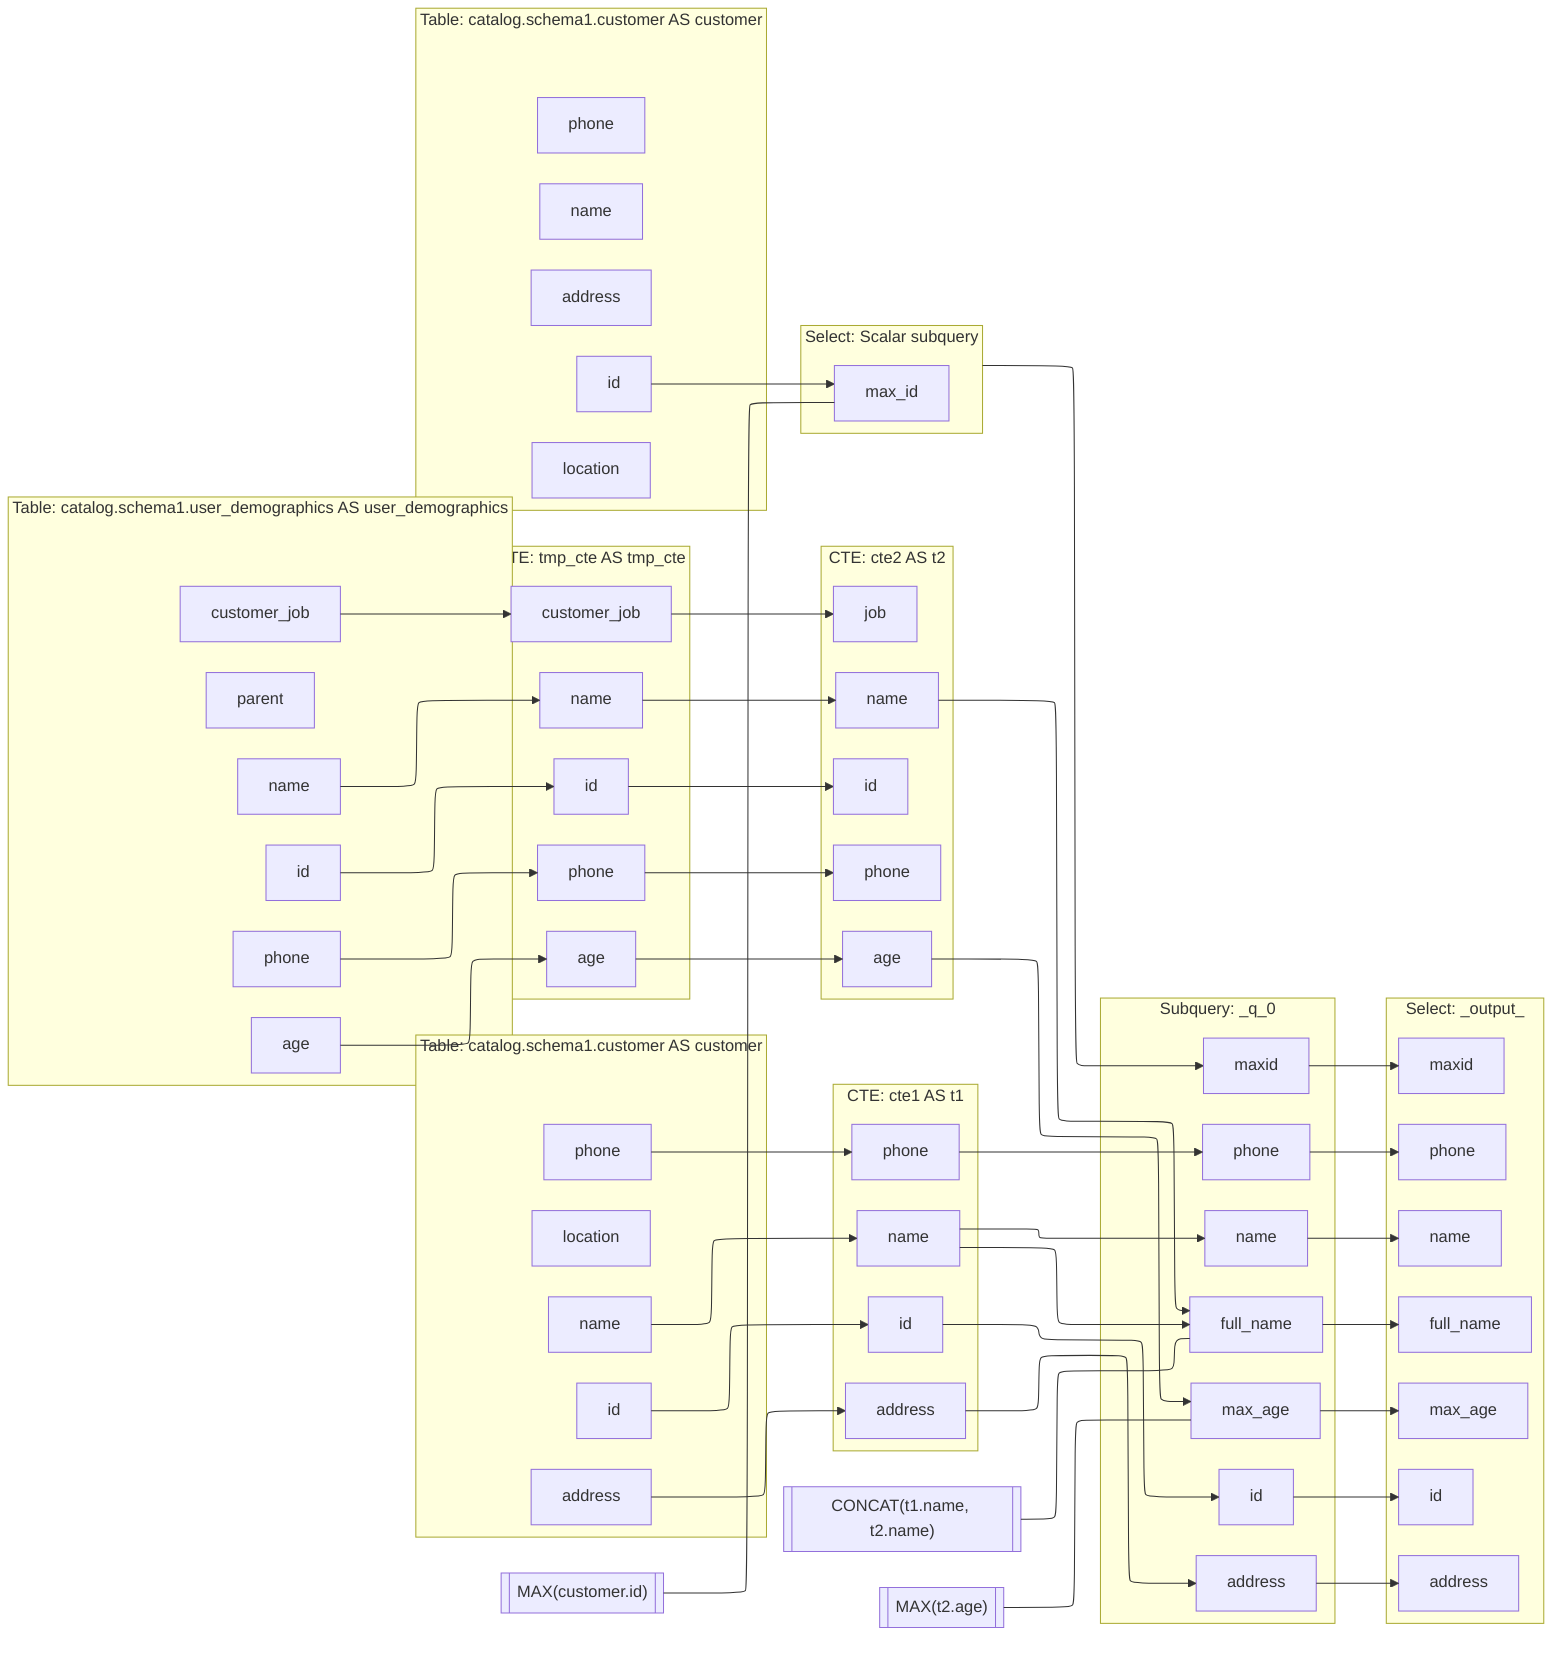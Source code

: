 %%{init: {"flowchart": {"defaultRenderer": "elk"}} }%%
graph LR
subgraph 1197767799824 ["Table: catalog.schema1.customer AS customer"]
1197767797712["id"]
1197767797232["name"]
1197767559552["phone"]
1197764803520["address"]
1197767796992["location"]
end

subgraph 1197767799872 ["CTE: cte1 AS t1"]
1197767799776["id"]
1197767798624["name"]
1197767572656["phone"]
1197767800256["address"]
end
1197767797712 --> 1197767799776
1197767797232 --> 1197767798624
1197767559552 --> 1197767572656
1197764803520 --> 1197767800256

subgraph 1197767800064 ["Table: catalog.schema1.user_demographics AS user_demographics"]
1197767799632["id"]
1197767800208["name"]
1197767800400["age"]
1197767799968["phone"]
1197767800352["customer_job"]
1197767800496["parent"]
end

subgraph 1197767797568 ["CTE: tmp_cte AS tmp_cte"]
1197767799248["id"]
1197767800448["name"]
1197767796224["age"]
1197767798192["phone"]
1197767800160["customer_job"]
end
1197767799632 --> 1197767799248
1197767800208 --> 1197767800448
1197767800400 --> 1197767796224
1197767799968 --> 1197767798192
1197767800352 --> 1197767800160

subgraph 1197767799584 ["CTE: cte2 AS t2"]
1197767800112["id"]
1197767800304["name"]
1197767800640["age"]
1197767797328["phone"]
1197767800592["job"]
end
1197767799248 --> 1197767800112
1197767800448 --> 1197767800304
1197767796224 --> 1197767800640
1197767798192 --> 1197767797328
1197767800160 --> 1197767800592

subgraph 1197768337952 ["Table: catalog.schema1.customer AS customer"]
1197768337376["id"]
1197768338240["name"]
1197768338816["phone"]
1197768338720["address"]
1197768338624["location"]
end

subgraph 1197768337520 ["Select: Scalar subquery"]
1197768337184["max_id"]
end
1197768337184_exp[["MAX(customer.id)"]] ----- 1197768337184
1197768337376 --> 1197768337184

subgraph 1197767799536 ["Subquery: _q_0"]
1197767800688["id"]
1197767799440["name"]
1197767800928["phone"]
1197767798048["address"]
1197767800976["full_name"]
1197767800784["max_age"]
1197767802512["maxid"]
end
1197767799776 --> 1197767800688
1197767798624 --> 1197767799440
1197767572656 --> 1197767800928
1197767800256 --> 1197767798048
1197767800976_exp[["CONCAT(t1.name, t2.name)"]] ----- 1197767800976
1197767798624 --> 1197767800976
1197767800304 --> 1197767800976
1197767800784_exp[["MAX(t2.age)"]] ----- 1197767800784
1197767800640 --> 1197767800784
1197768337520 --> 1197767802512

subgraph 1197765281024 ["Select: _output_"]
1197767796512["id"]
1197767801840["name"]
1197768332432["phone"]
1197767801360["address"]
1197757964336["full_name"]
1197757963904["max_age"]
1197763516928["maxid"]
end
1197767800688 --> 1197767796512
1197767799440 --> 1197767801840
1197767800928 --> 1197768332432
1197767798048 --> 1197767801360
1197767800976 --> 1197757964336
1197767800784 --> 1197757963904
1197767802512 --> 1197763516928